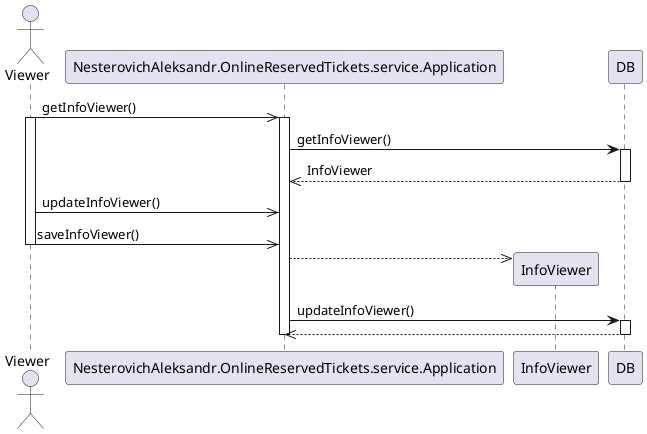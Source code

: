 @startuml

actor Viewer

Viewer ->> NesterovichAleksandr.OnlineReservedTickets.service.Application : getInfoViewer()
activate Viewer
activate NesterovichAleksandr.OnlineReservedTickets.service.Application
NesterovichAleksandr.OnlineReservedTickets.service.Application -> DB : getInfoViewer()
activate DB
NesterovichAleksandr.OnlineReservedTickets.service.Application <<-- DB : InfoViewer
deactivate DB
Viewer ->> NesterovichAleksandr.OnlineReservedTickets.service.Application : updateInfoViewer()
Viewer ->> NesterovichAleksandr.OnlineReservedTickets.service.Application : saveInfoViewer()
deactivate Viewer

create InfoViewer
NesterovichAleksandr.OnlineReservedTickets.service.Application -->> InfoViewer


database DB

NesterovichAleksandr.OnlineReservedTickets.service.Application -> DB : updateInfoViewer()
activate DB
NesterovichAleksandr.OnlineReservedTickets.service.Application <<-- DB
deactivate DB

deactivate NesterovichAleksandr.OnlineReservedTickets.service.Application

@enduml